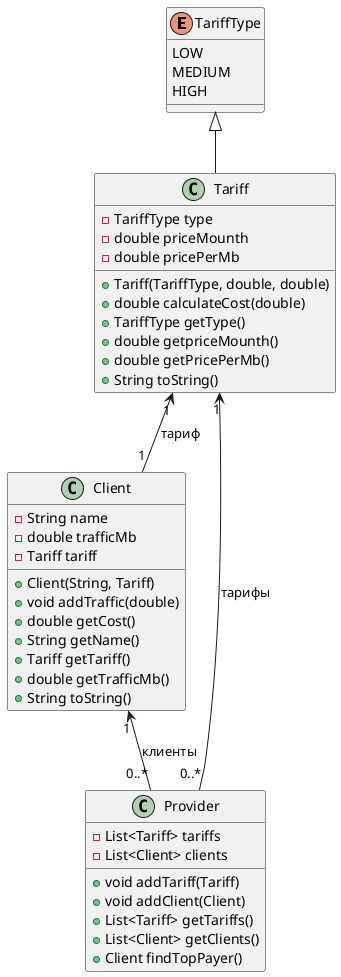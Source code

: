 @startuml

enum TariffType {
    LOW
    MEDIUM
    HIGH
}

class Tariff {
    - TariffType type
    - double priceMounth
    - double pricePerMb
    + Tariff(TariffType, double, double)
    + double calculateCost(double)
    + TariffType getType()
    + double getpriceMounth()
    + double getPricePerMb()
    + String toString()
}

class Client {
    - String name
    - double trafficMb
    - Tariff tariff
    + Client(String, Tariff)
    + void addTraffic(double)
    + double getCost()
    + String getName()
    + Tariff getTariff()
    + double getTrafficMb()
    + String toString()
}

class Provider {
    - List<Tariff> tariffs
    - List<Client> clients
    + void addTariff(Tariff)
    + void addClient(Client)
    + List<Tariff> getTariffs()
    + List<Client> getClients()
    + Client findTopPayer()
}

TariffType <|-- Tariff
Tariff "1" <-- "1" Client : тариф
Tariff "1" <-- "0..*" Provider : тарифы
Client "1" <-- "0..*" Provider : клиенты

@enduml
